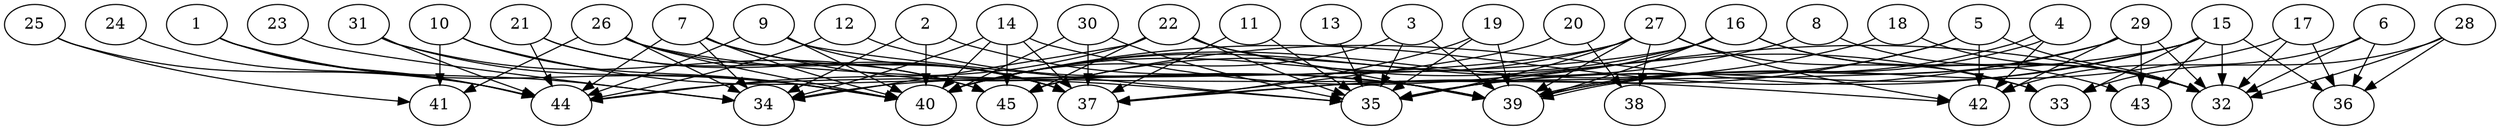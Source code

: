 // DAG automatically generated by daggen at Tue Aug  6 16:31:44 2019
// ./daggen --dot -n 45 --ccr 0.4 --fat 0.8 --regular 0.5 --density 0.5 --mindata 5242880 --maxdata 52428800 
digraph G {
  1 [size="37250560", alpha="0.02", expect_size="14900224"] 
  1 -> 34 [size ="14900224"]
  1 -> 40 [size ="14900224"]
  1 -> 44 [size ="14900224"]
  2 [size="29647360", alpha="0.16", expect_size="11858944"] 
  2 -> 34 [size ="11858944"]
  2 -> 39 [size ="11858944"]
  2 -> 40 [size ="11858944"]
  3 [size="64611840", alpha="0.13", expect_size="25844736"] 
  3 -> 35 [size ="25844736"]
  3 -> 39 [size ="25844736"]
  3 -> 40 [size ="25844736"]
  4 [size="53882880", alpha="0.04", expect_size="21553152"] 
  4 -> 39 [size ="21553152"]
  4 -> 39 [size ="21553152"]
  4 -> 42 [size ="21553152"]
  5 [size="107645440", alpha="0.06", expect_size="43058176"] 
  5 -> 32 [size ="43058176"]
  5 -> 35 [size ="43058176"]
  5 -> 37 [size ="43058176"]
  5 -> 42 [size ="43058176"]
  6 [size="80360960", alpha="0.01", expect_size="32144384"] 
  6 -> 32 [size ="32144384"]
  6 -> 36 [size ="32144384"]
  6 -> 42 [size ="32144384"]
  7 [size="55311360", alpha="0.01", expect_size="22124544"] 
  7 -> 34 [size ="22124544"]
  7 -> 37 [size ="22124544"]
  7 -> 39 [size ="22124544"]
  7 -> 40 [size ="22124544"]
  7 -> 44 [size ="22124544"]
  8 [size="35036160", alpha="0.02", expect_size="14014464"] 
  8 -> 32 [size ="14014464"]
  8 -> 40 [size ="14014464"]
  9 [size="88404480", alpha="0.10", expect_size="35361792"] 
  9 -> 35 [size ="35361792"]
  9 -> 37 [size ="35361792"]
  9 -> 40 [size ="35361792"]
  9 -> 44 [size ="35361792"]
  10 [size="85355520", alpha="0.10", expect_size="34142208"] 
  10 -> 35 [size ="34142208"]
  10 -> 40 [size ="34142208"]
  10 -> 41 [size ="34142208"]
  11 [size="110960640", alpha="0.14", expect_size="44384256"] 
  11 -> 35 [size ="44384256"]
  11 -> 37 [size ="44384256"]
  12 [size="121551360", alpha="0.01", expect_size="48620544"] 
  12 -> 39 [size ="48620544"]
  12 -> 44 [size ="48620544"]
  13 [size="99563520", alpha="0.16", expect_size="39825408"] 
  13 -> 35 [size ="39825408"]
  14 [size="56304640", alpha="0.06", expect_size="22521856"] 
  14 -> 32 [size ="22521856"]
  14 -> 34 [size ="22521856"]
  14 -> 37 [size ="22521856"]
  14 -> 40 [size ="22521856"]
  14 -> 45 [size ="22521856"]
  15 [size="80130560", alpha="0.03", expect_size="32052224"] 
  15 -> 32 [size ="32052224"]
  15 -> 33 [size ="32052224"]
  15 -> 35 [size ="32052224"]
  15 -> 36 [size ="32052224"]
  15 -> 37 [size ="32052224"]
  15 -> 43 [size ="32052224"]
  15 -> 45 [size ="32052224"]
  16 [size="115225600", alpha="0.10", expect_size="46090240"] 
  16 -> 32 [size ="46090240"]
  16 -> 34 [size ="46090240"]
  16 -> 35 [size ="46090240"]
  16 -> 39 [size ="46090240"]
  16 -> 43 [size ="46090240"]
  16 -> 45 [size ="46090240"]
  17 [size="123619840", alpha="0.05", expect_size="49447936"] 
  17 -> 32 [size ="49447936"]
  17 -> 36 [size ="49447936"]
  17 -> 39 [size ="49447936"]
  18 [size="127129600", alpha="0.06", expect_size="50851840"] 
  18 -> 32 [size ="50851840"]
  18 -> 40 [size ="50851840"]
  19 [size="21460480", alpha="0.12", expect_size="8584192"] 
  19 -> 35 [size ="8584192"]
  19 -> 37 [size ="8584192"]
  19 -> 39 [size ="8584192"]
  20 [size="83223040", alpha="0.08", expect_size="33289216"] 
  20 -> 37 [size ="33289216"]
  20 -> 38 [size ="33289216"]
  21 [size="24286720", alpha="0.09", expect_size="9714688"] 
  21 -> 37 [size ="9714688"]
  21 -> 44 [size ="9714688"]
  21 -> 45 [size ="9714688"]
  22 [size="105364480", alpha="0.13", expect_size="42145792"] 
  22 -> 33 [size ="42145792"]
  22 -> 34 [size ="42145792"]
  22 -> 35 [size ="42145792"]
  22 -> 39 [size ="42145792"]
  22 -> 44 [size ="42145792"]
  22 -> 45 [size ="42145792"]
  23 [size="112115200", alpha="0.05", expect_size="44846080"] 
  23 -> 34 [size ="44846080"]
  24 [size="91164160", alpha="0.04", expect_size="36465664"] 
  24 -> 44 [size ="36465664"]
  25 [size="125158400", alpha="0.19", expect_size="50063360"] 
  25 -> 41 [size ="50063360"]
  25 -> 44 [size ="50063360"]
  26 [size="23157760", alpha="0.06", expect_size="9263104"] 
  26 -> 34 [size ="9263104"]
  26 -> 37 [size ="9263104"]
  26 -> 40 [size ="9263104"]
  26 -> 41 [size ="9263104"]
  26 -> 42 [size ="9263104"]
  27 [size="80714240", alpha="0.20", expect_size="32285696"] 
  27 -> 33 [size ="32285696"]
  27 -> 35 [size ="32285696"]
  27 -> 38 [size ="32285696"]
  27 -> 39 [size ="32285696"]
  27 -> 40 [size ="32285696"]
  27 -> 42 [size ="32285696"]
  27 -> 44 [size ="32285696"]
  28 [size="113128960", alpha="0.17", expect_size="45251584"] 
  28 -> 32 [size ="45251584"]
  28 -> 33 [size ="45251584"]
  28 -> 36 [size ="45251584"]
  29 [size="32903680", alpha="0.07", expect_size="13161472"] 
  29 -> 32 [size ="13161472"]
  29 -> 39 [size ="13161472"]
  29 -> 40 [size ="13161472"]
  29 -> 42 [size ="13161472"]
  29 -> 43 [size ="13161472"]
  30 [size="102092800", alpha="0.10", expect_size="40837120"] 
  30 -> 35 [size ="40837120"]
  30 -> 37 [size ="40837120"]
  30 -> 40 [size ="40837120"]
  31 [size="33402880", alpha="0.09", expect_size="13361152"] 
  31 -> 40 [size ="13361152"]
  31 -> 44 [size ="13361152"]
  31 -> 45 [size ="13361152"]
  32 [size="86906880", alpha="0.06", expect_size="34762752"] 
  33 [size="43220480", alpha="0.18", expect_size="17288192"] 
  34 [size="71813120", alpha="0.18", expect_size="28725248"] 
  35 [size="95498240", alpha="0.09", expect_size="38199296"] 
  36 [size="90854400", alpha="0.17", expect_size="36341760"] 
  37 [size="125132800", alpha="0.04", expect_size="50053120"] 
  38 [size="122572800", alpha="0.10", expect_size="49029120"] 
  39 [size="105105920", alpha="0.17", expect_size="42042368"] 
  40 [size="30067200", alpha="0.17", expect_size="12026880"] 
  41 [size="87664640", alpha="0.18", expect_size="35065856"] 
  42 [size="21862400", alpha="0.15", expect_size="8744960"] 
  43 [size="59072000", alpha="0.09", expect_size="23628800"] 
  44 [size="49815040", alpha="0.16", expect_size="19926016"] 
  45 [size="37296640", alpha="0.02", expect_size="14918656"] 
}
